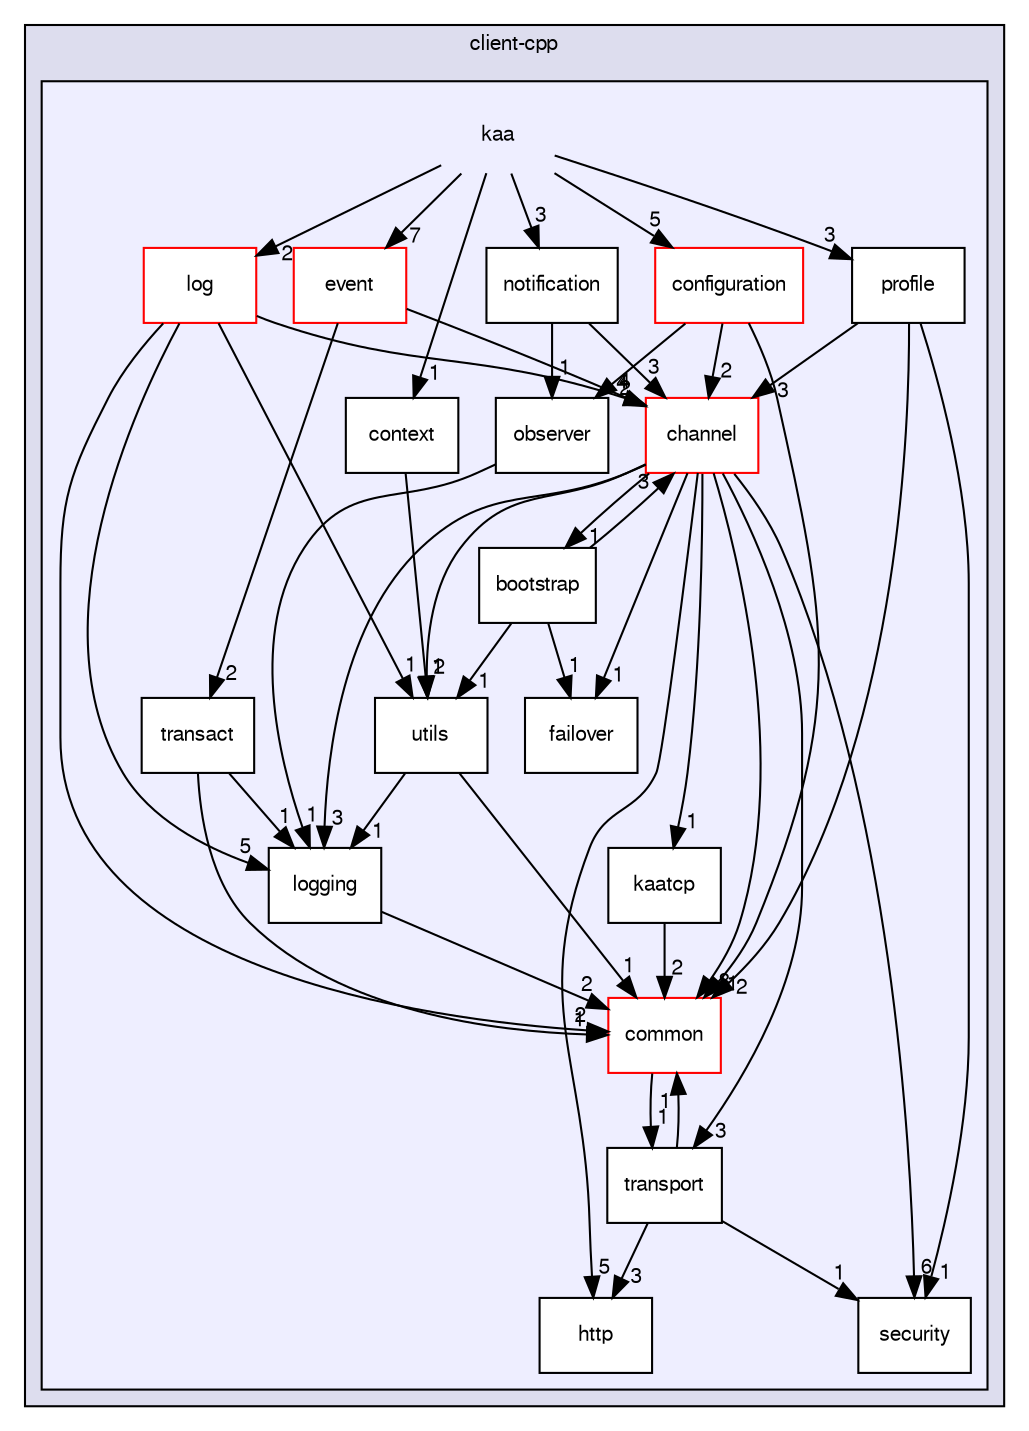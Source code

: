digraph "/var/lib/jenkins/workspace/kaa_stable/client/client-multi/client-cpp/kaa" {
  bgcolor=transparent;
  compound=true
  node [ fontsize="10", fontname="FreeSans"];
  edge [ labelfontsize="10", labelfontname="FreeSans"];
  subgraph clusterdir_6c948d767caf930dc5f0dbd2ef187244 {
    graph [ bgcolor="#ddddee", pencolor="black", label="client-cpp" fontname="FreeSans", fontsize="10", URL="dir_6c948d767caf930dc5f0dbd2ef187244.html"]
  subgraph clusterdir_83f90e4da98ad448748a0c1293854263 {
    graph [ bgcolor="#eeeeff", pencolor="black", label="" URL="dir_83f90e4da98ad448748a0c1293854263.html"];
    dir_83f90e4da98ad448748a0c1293854263 [shape=plaintext label="kaa"];
    dir_18be0b2d964b07d50860ab78d502bbbf [shape=box label="bootstrap" color="black" fillcolor="white" style="filled" URL="dir_18be0b2d964b07d50860ab78d502bbbf.html"];
    dir_e0d3c5e08d2a34b96d39e895ad0bbab8 [shape=box label="channel" color="red" fillcolor="white" style="filled" URL="dir_e0d3c5e08d2a34b96d39e895ad0bbab8.html"];
    dir_1ce304b01336447395af3637d7d1b29f [shape=box label="common" color="red" fillcolor="white" style="filled" URL="dir_1ce304b01336447395af3637d7d1b29f.html"];
    dir_230b36af7c735be2433e119c1ba09e4d [shape=box label="configuration" color="red" fillcolor="white" style="filled" URL="dir_230b36af7c735be2433e119c1ba09e4d.html"];
    dir_12c7c34aa0bda8bdffaa56c49a916fa9 [shape=box label="context" color="black" fillcolor="white" style="filled" URL="dir_12c7c34aa0bda8bdffaa56c49a916fa9.html"];
    dir_64303bfe0c57eb336a8e27fbff9e5cc0 [shape=box label="event" color="red" fillcolor="white" style="filled" URL="dir_64303bfe0c57eb336a8e27fbff9e5cc0.html"];
    dir_b64824f2cc76cb71aef59814b058e51a [shape=box label="failover" color="black" fillcolor="white" style="filled" URL="dir_b64824f2cc76cb71aef59814b058e51a.html"];
    dir_0f74aed913855a8ac373e87458ac2ffb [shape=box label="http" color="black" fillcolor="white" style="filled" URL="dir_0f74aed913855a8ac373e87458ac2ffb.html"];
    dir_dde3a508c72b038fc5a353259d77a8e9 [shape=box label="kaatcp" color="black" fillcolor="white" style="filled" URL="dir_dde3a508c72b038fc5a353259d77a8e9.html"];
    dir_307316089663e495b19829194eebdeab [shape=box label="log" color="red" fillcolor="white" style="filled" URL="dir_307316089663e495b19829194eebdeab.html"];
    dir_3df7e76c44d941fae8903687d8eead5b [shape=box label="logging" color="black" fillcolor="white" style="filled" URL="dir_3df7e76c44d941fae8903687d8eead5b.html"];
    dir_36e0ac03a229f34c54c75ffb7231630b [shape=box label="notification" color="black" fillcolor="white" style="filled" URL="dir_36e0ac03a229f34c54c75ffb7231630b.html"];
    dir_8cfba5d75a6eafa0a0a3cbd7ad99f3cc [shape=box label="observer" color="black" fillcolor="white" style="filled" URL="dir_8cfba5d75a6eafa0a0a3cbd7ad99f3cc.html"];
    dir_05b69ccf18a4a977e745c043183cd6d9 [shape=box label="profile" color="black" fillcolor="white" style="filled" URL="dir_05b69ccf18a4a977e745c043183cd6d9.html"];
    dir_9778d4bf6183422a66b3de3497a3ecbf [shape=box label="security" color="black" fillcolor="white" style="filled" URL="dir_9778d4bf6183422a66b3de3497a3ecbf.html"];
    dir_ad7469b7b033b5c61467ea564b8b4e53 [shape=box label="transact" color="black" fillcolor="white" style="filled" URL="dir_ad7469b7b033b5c61467ea564b8b4e53.html"];
    dir_9859074c69d47fa78b6e468178f1601b [shape=box label="transport" color="black" fillcolor="white" style="filled" URL="dir_9859074c69d47fa78b6e468178f1601b.html"];
    dir_ca18eb745051c7269b315ff016123919 [shape=box label="utils" color="black" fillcolor="white" style="filled" URL="dir_ca18eb745051c7269b315ff016123919.html"];
  }
  }
  dir_ad7469b7b033b5c61467ea564b8b4e53->dir_3df7e76c44d941fae8903687d8eead5b [headlabel="1", labeldistance=1.5 headhref="dir_000032_000027.html"];
  dir_ad7469b7b033b5c61467ea564b8b4e53->dir_1ce304b01336447395af3637d7d1b29f [headlabel="1", labeldistance=1.5 headhref="dir_000032_000014.html"];
  dir_230b36af7c735be2433e119c1ba09e4d->dir_1ce304b01336447395af3637d7d1b29f [headlabel="1", labeldistance=1.5 headhref="dir_000016_000014.html"];
  dir_230b36af7c735be2433e119c1ba09e4d->dir_8cfba5d75a6eafa0a0a3cbd7ad99f3cc [headlabel="2", labeldistance=1.5 headhref="dir_000016_000029.html"];
  dir_230b36af7c735be2433e119c1ba09e4d->dir_e0d3c5e08d2a34b96d39e895ad0bbab8 [headlabel="2", labeldistance=1.5 headhref="dir_000016_000010.html"];
  dir_3df7e76c44d941fae8903687d8eead5b->dir_1ce304b01336447395af3637d7d1b29f [headlabel="2", labeldistance=1.5 headhref="dir_000027_000014.html"];
  dir_1ce304b01336447395af3637d7d1b29f->dir_9859074c69d47fa78b6e468178f1601b [headlabel="1", labeldistance=1.5 headhref="dir_000014_000033.html"];
  dir_ca18eb745051c7269b315ff016123919->dir_3df7e76c44d941fae8903687d8eead5b [headlabel="1", labeldistance=1.5 headhref="dir_000034_000027.html"];
  dir_ca18eb745051c7269b315ff016123919->dir_1ce304b01336447395af3637d7d1b29f [headlabel="1", labeldistance=1.5 headhref="dir_000034_000014.html"];
  dir_8cfba5d75a6eafa0a0a3cbd7ad99f3cc->dir_3df7e76c44d941fae8903687d8eead5b [headlabel="1", labeldistance=1.5 headhref="dir_000029_000027.html"];
  dir_9859074c69d47fa78b6e468178f1601b->dir_9778d4bf6183422a66b3de3497a3ecbf [headlabel="1", labeldistance=1.5 headhref="dir_000033_000031.html"];
  dir_9859074c69d47fa78b6e468178f1601b->dir_1ce304b01336447395af3637d7d1b29f [headlabel="1", labeldistance=1.5 headhref="dir_000033_000014.html"];
  dir_9859074c69d47fa78b6e468178f1601b->dir_0f74aed913855a8ac373e87458ac2ffb [headlabel="3", labeldistance=1.5 headhref="dir_000033_000023.html"];
  dir_12c7c34aa0bda8bdffaa56c49a916fa9->dir_ca18eb745051c7269b315ff016123919 [headlabel="1", labeldistance=1.5 headhref="dir_000019_000034.html"];
  dir_307316089663e495b19829194eebdeab->dir_3df7e76c44d941fae8903687d8eead5b [headlabel="5", labeldistance=1.5 headhref="dir_000025_000027.html"];
  dir_307316089663e495b19829194eebdeab->dir_1ce304b01336447395af3637d7d1b29f [headlabel="2", labeldistance=1.5 headhref="dir_000025_000014.html"];
  dir_307316089663e495b19829194eebdeab->dir_ca18eb745051c7269b315ff016123919 [headlabel="1", labeldistance=1.5 headhref="dir_000025_000034.html"];
  dir_307316089663e495b19829194eebdeab->dir_e0d3c5e08d2a34b96d39e895ad0bbab8 [headlabel="4", labeldistance=1.5 headhref="dir_000025_000010.html"];
  dir_e0d3c5e08d2a34b96d39e895ad0bbab8->dir_9778d4bf6183422a66b3de3497a3ecbf [headlabel="6", labeldistance=1.5 headhref="dir_000010_000031.html"];
  dir_e0d3c5e08d2a34b96d39e895ad0bbab8->dir_3df7e76c44d941fae8903687d8eead5b [headlabel="3", labeldistance=1.5 headhref="dir_000010_000027.html"];
  dir_e0d3c5e08d2a34b96d39e895ad0bbab8->dir_1ce304b01336447395af3637d7d1b29f [headlabel="8", labeldistance=1.5 headhref="dir_000010_000014.html"];
  dir_e0d3c5e08d2a34b96d39e895ad0bbab8->dir_ca18eb745051c7269b315ff016123919 [headlabel="2", labeldistance=1.5 headhref="dir_000010_000034.html"];
  dir_e0d3c5e08d2a34b96d39e895ad0bbab8->dir_0f74aed913855a8ac373e87458ac2ffb [headlabel="5", labeldistance=1.5 headhref="dir_000010_000023.html"];
  dir_e0d3c5e08d2a34b96d39e895ad0bbab8->dir_9859074c69d47fa78b6e468178f1601b [headlabel="3", labeldistance=1.5 headhref="dir_000010_000033.html"];
  dir_e0d3c5e08d2a34b96d39e895ad0bbab8->dir_b64824f2cc76cb71aef59814b058e51a [headlabel="1", labeldistance=1.5 headhref="dir_000010_000022.html"];
  dir_e0d3c5e08d2a34b96d39e895ad0bbab8->dir_18be0b2d964b07d50860ab78d502bbbf [headlabel="1", labeldistance=1.5 headhref="dir_000010_000009.html"];
  dir_e0d3c5e08d2a34b96d39e895ad0bbab8->dir_dde3a508c72b038fc5a353259d77a8e9 [headlabel="1", labeldistance=1.5 headhref="dir_000010_000024.html"];
  dir_05b69ccf18a4a977e745c043183cd6d9->dir_9778d4bf6183422a66b3de3497a3ecbf [headlabel="1", labeldistance=1.5 headhref="dir_000030_000031.html"];
  dir_05b69ccf18a4a977e745c043183cd6d9->dir_1ce304b01336447395af3637d7d1b29f [headlabel="2", labeldistance=1.5 headhref="dir_000030_000014.html"];
  dir_05b69ccf18a4a977e745c043183cd6d9->dir_e0d3c5e08d2a34b96d39e895ad0bbab8 [headlabel="3", labeldistance=1.5 headhref="dir_000030_000010.html"];
  dir_64303bfe0c57eb336a8e27fbff9e5cc0->dir_ad7469b7b033b5c61467ea564b8b4e53 [headlabel="2", labeldistance=1.5 headhref="dir_000020_000032.html"];
  dir_64303bfe0c57eb336a8e27fbff9e5cc0->dir_e0d3c5e08d2a34b96d39e895ad0bbab8 [headlabel="4", labeldistance=1.5 headhref="dir_000020_000010.html"];
  dir_18be0b2d964b07d50860ab78d502bbbf->dir_ca18eb745051c7269b315ff016123919 [headlabel="1", labeldistance=1.5 headhref="dir_000009_000034.html"];
  dir_18be0b2d964b07d50860ab78d502bbbf->dir_b64824f2cc76cb71aef59814b058e51a [headlabel="1", labeldistance=1.5 headhref="dir_000009_000022.html"];
  dir_18be0b2d964b07d50860ab78d502bbbf->dir_e0d3c5e08d2a34b96d39e895ad0bbab8 [headlabel="3", labeldistance=1.5 headhref="dir_000009_000010.html"];
  dir_dde3a508c72b038fc5a353259d77a8e9->dir_1ce304b01336447395af3637d7d1b29f [headlabel="2", labeldistance=1.5 headhref="dir_000024_000014.html"];
  dir_36e0ac03a229f34c54c75ffb7231630b->dir_8cfba5d75a6eafa0a0a3cbd7ad99f3cc [headlabel="1", labeldistance=1.5 headhref="dir_000028_000029.html"];
  dir_36e0ac03a229f34c54c75ffb7231630b->dir_e0d3c5e08d2a34b96d39e895ad0bbab8 [headlabel="3", labeldistance=1.5 headhref="dir_000028_000010.html"];
  dir_83f90e4da98ad448748a0c1293854263->dir_230b36af7c735be2433e119c1ba09e4d [headlabel="5", labeldistance=1.5 headhref="dir_000008_000016.html"];
  dir_83f90e4da98ad448748a0c1293854263->dir_12c7c34aa0bda8bdffaa56c49a916fa9 [headlabel="1", labeldistance=1.5 headhref="dir_000008_000019.html"];
  dir_83f90e4da98ad448748a0c1293854263->dir_307316089663e495b19829194eebdeab [headlabel="2", labeldistance=1.5 headhref="dir_000008_000025.html"];
  dir_83f90e4da98ad448748a0c1293854263->dir_05b69ccf18a4a977e745c043183cd6d9 [headlabel="3", labeldistance=1.5 headhref="dir_000008_000030.html"];
  dir_83f90e4da98ad448748a0c1293854263->dir_64303bfe0c57eb336a8e27fbff9e5cc0 [headlabel="7", labeldistance=1.5 headhref="dir_000008_000020.html"];
  dir_83f90e4da98ad448748a0c1293854263->dir_36e0ac03a229f34c54c75ffb7231630b [headlabel="3", labeldistance=1.5 headhref="dir_000008_000028.html"];
}
